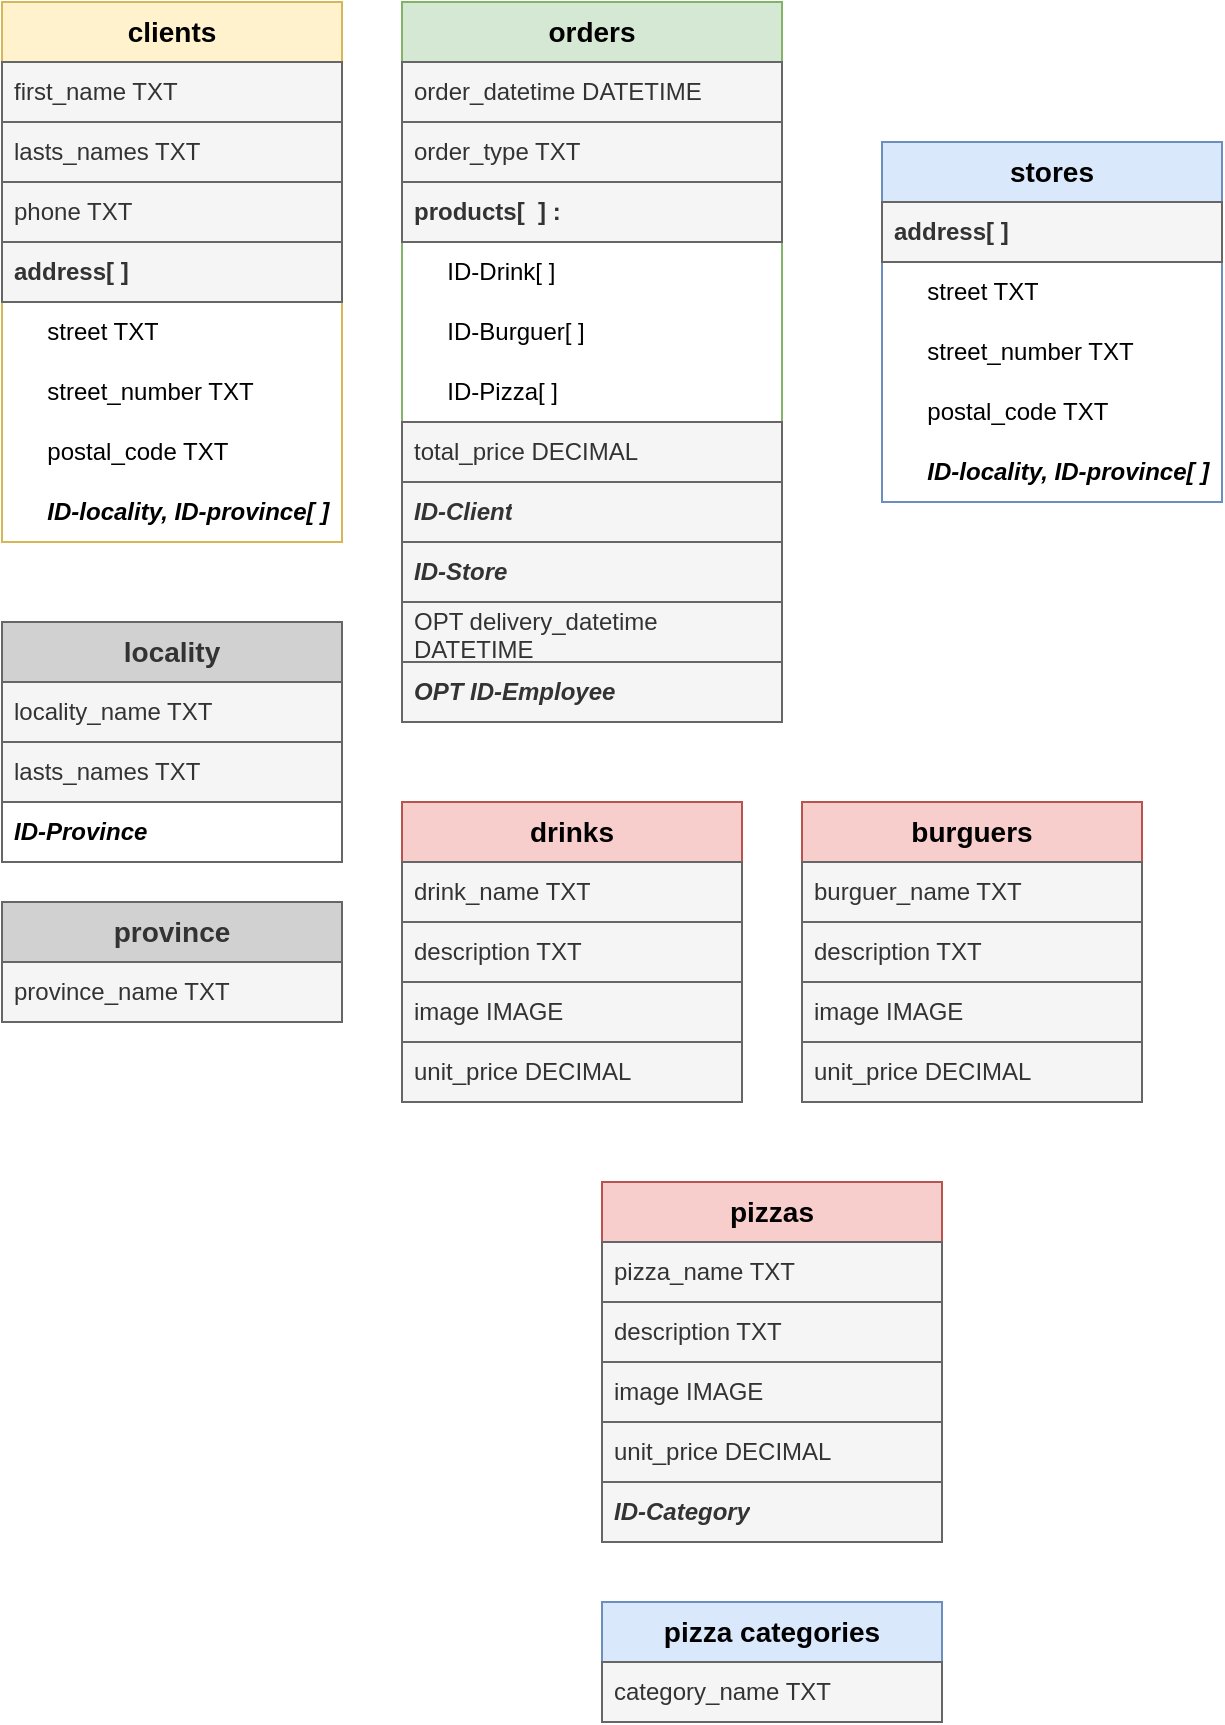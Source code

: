 <mxfile version="20.8.10" type="github">
  <diagram id="R2lEEEUBdFMjLlhIrx00" name="Page-1">
    <mxGraphModel dx="284" dy="559" grid="1" gridSize="10" guides="1" tooltips="1" connect="1" arrows="1" fold="1" page="1" pageScale="1" pageWidth="850" pageHeight="1100" math="0" shadow="0" extFonts="Permanent Marker^https://fonts.googleapis.com/css?family=Permanent+Marker">
      <root>
        <mxCell id="0" />
        <mxCell id="1" parent="0" />
        <mxCell id="4Tp2cE7tr-_zZFkU7K3h-1" value="&lt;font style=&quot;font-size: 14px;&quot;&gt;&lt;b&gt;clients&lt;/b&gt;&lt;/font&gt;" style="swimlane;fontStyle=0;childLayout=stackLayout;horizontal=1;startSize=30;horizontalStack=0;resizeParent=1;resizeParentMax=0;resizeLast=0;collapsible=1;marginBottom=0;whiteSpace=wrap;html=1;fillColor=#fff2cc;strokeColor=#d6b656;" vertex="1" parent="1">
          <mxGeometry x="70" y="130" width="170" height="270" as="geometry" />
        </mxCell>
        <mxCell id="4Tp2cE7tr-_zZFkU7K3h-2" value="first_name TXT" style="text;strokeColor=#666666;fillColor=#f5f5f5;align=left;verticalAlign=middle;spacingLeft=4;spacingRight=4;overflow=hidden;points=[[0,0.5],[1,0.5]];portConstraint=eastwest;rotatable=0;whiteSpace=wrap;html=1;fontColor=#333333;" vertex="1" parent="4Tp2cE7tr-_zZFkU7K3h-1">
          <mxGeometry y="30" width="170" height="30" as="geometry" />
        </mxCell>
        <mxCell id="4Tp2cE7tr-_zZFkU7K3h-3" value="&lt;div&gt;lasts_names TXT&lt;/div&gt;" style="text;strokeColor=#666666;fillColor=#f5f5f5;align=left;verticalAlign=middle;spacingLeft=4;spacingRight=4;overflow=hidden;points=[[0,0.5],[1,0.5]];portConstraint=eastwest;rotatable=0;whiteSpace=wrap;html=1;fontColor=#333333;" vertex="1" parent="4Tp2cE7tr-_zZFkU7K3h-1">
          <mxGeometry y="60" width="170" height="30" as="geometry" />
        </mxCell>
        <mxCell id="4Tp2cE7tr-_zZFkU7K3h-18" value="phone TXT" style="text;strokeColor=#666666;fillColor=#f5f5f5;align=left;verticalAlign=middle;spacingLeft=4;spacingRight=4;overflow=hidden;points=[[0,0.5],[1,0.5]];portConstraint=eastwest;rotatable=0;whiteSpace=wrap;html=1;fontColor=#333333;" vertex="1" parent="4Tp2cE7tr-_zZFkU7K3h-1">
          <mxGeometry y="90" width="170" height="30" as="geometry" />
        </mxCell>
        <mxCell id="4Tp2cE7tr-_zZFkU7K3h-11" value="&lt;b&gt;address[ ]&lt;/b&gt;" style="text;strokeColor=#666666;fillColor=#f5f5f5;align=left;verticalAlign=middle;spacingLeft=4;spacingRight=4;overflow=hidden;points=[[0,0.5],[1,0.5]];portConstraint=eastwest;rotatable=0;whiteSpace=wrap;html=1;fontColor=#333333;" vertex="1" parent="4Tp2cE7tr-_zZFkU7K3h-1">
          <mxGeometry y="120" width="170" height="30" as="geometry" />
        </mxCell>
        <mxCell id="4Tp2cE7tr-_zZFkU7K3h-19" value="&amp;nbsp;&amp;nbsp;&amp;nbsp;&amp;nbsp; street TXT" style="text;align=left;verticalAlign=middle;spacingLeft=4;spacingRight=4;overflow=hidden;points=[[0,0.5],[1,0.5]];portConstraint=eastwest;rotatable=0;whiteSpace=wrap;html=1;" vertex="1" parent="4Tp2cE7tr-_zZFkU7K3h-1">
          <mxGeometry y="150" width="170" height="30" as="geometry" />
        </mxCell>
        <mxCell id="4Tp2cE7tr-_zZFkU7K3h-20" value="&amp;nbsp;&amp;nbsp;&amp;nbsp;&amp;nbsp; street_number TXT" style="text;align=left;verticalAlign=middle;spacingLeft=4;spacingRight=4;overflow=hidden;points=[[0,0.5],[1,0.5]];portConstraint=eastwest;rotatable=0;whiteSpace=wrap;html=1;" vertex="1" parent="4Tp2cE7tr-_zZFkU7K3h-1">
          <mxGeometry y="180" width="170" height="30" as="geometry" />
        </mxCell>
        <mxCell id="4Tp2cE7tr-_zZFkU7K3h-16" value="&amp;nbsp;&amp;nbsp;&amp;nbsp;&amp;nbsp; postal_code TXT" style="text;align=left;verticalAlign=middle;spacingLeft=4;spacingRight=4;overflow=hidden;points=[[0,0.5],[1,0.5]];portConstraint=eastwest;rotatable=0;whiteSpace=wrap;html=1;" vertex="1" parent="4Tp2cE7tr-_zZFkU7K3h-1">
          <mxGeometry y="210" width="170" height="30" as="geometry" />
        </mxCell>
        <mxCell id="4Tp2cE7tr-_zZFkU7K3h-17" value="&amp;nbsp;&amp;nbsp;&amp;nbsp;&amp;nbsp; &lt;i&gt;&lt;b&gt;ID-locality, ID-province[ ]&lt;/b&gt;&lt;/i&gt;" style="text;align=left;verticalAlign=middle;spacingLeft=4;spacingRight=4;overflow=hidden;points=[[0,0.5],[1,0.5]];portConstraint=eastwest;rotatable=0;whiteSpace=wrap;html=1;" vertex="1" parent="4Tp2cE7tr-_zZFkU7K3h-1">
          <mxGeometry y="240" width="170" height="30" as="geometry" />
        </mxCell>
        <mxCell id="4Tp2cE7tr-_zZFkU7K3h-5" value="&lt;font size=&quot;1&quot;&gt;&lt;b style=&quot;font-size: 14px;&quot;&gt;orders&lt;/b&gt;&lt;/font&gt;" style="swimlane;fontStyle=0;childLayout=stackLayout;horizontal=1;startSize=30;horizontalStack=0;resizeParent=1;resizeParentMax=0;resizeLast=0;collapsible=1;marginBottom=0;whiteSpace=wrap;html=1;fillColor=#d5e8d4;strokeColor=#82b366;" vertex="1" parent="1">
          <mxGeometry x="270" y="130" width="190" height="360" as="geometry" />
        </mxCell>
        <mxCell id="4Tp2cE7tr-_zZFkU7K3h-6" value="order_datetime DATETIME" style="text;strokeColor=#666666;fillColor=#f5f5f5;align=left;verticalAlign=middle;spacingLeft=4;spacingRight=4;overflow=hidden;points=[[0,0.5],[1,0.5]];portConstraint=eastwest;rotatable=0;whiteSpace=wrap;html=1;fontColor=#333333;" vertex="1" parent="4Tp2cE7tr-_zZFkU7K3h-5">
          <mxGeometry y="30" width="190" height="30" as="geometry" />
        </mxCell>
        <mxCell id="4Tp2cE7tr-_zZFkU7K3h-13" value="&lt;div&gt;order_type TXT&lt;/div&gt;" style="text;strokeColor=#666666;fillColor=#f5f5f5;align=left;verticalAlign=middle;spacingLeft=4;spacingRight=4;overflow=hidden;points=[[0,0.5],[1,0.5]];portConstraint=eastwest;rotatable=0;whiteSpace=wrap;html=1;fontColor=#333333;" vertex="1" parent="4Tp2cE7tr-_zZFkU7K3h-5">
          <mxGeometry y="60" width="190" height="30" as="geometry" />
        </mxCell>
        <mxCell id="4Tp2cE7tr-_zZFkU7K3h-44" value="&lt;b&gt;products[&amp;nbsp; ] :&lt;/b&gt;" style="text;strokeColor=#666666;fillColor=#f5f5f5;align=left;verticalAlign=middle;spacingLeft=4;spacingRight=4;overflow=hidden;points=[[0,0.5],[1,0.5]];portConstraint=eastwest;rotatable=0;whiteSpace=wrap;html=1;fontColor=#333333;" vertex="1" parent="4Tp2cE7tr-_zZFkU7K3h-5">
          <mxGeometry y="90" width="190" height="30" as="geometry" />
        </mxCell>
        <mxCell id="4Tp2cE7tr-_zZFkU7K3h-45" value="&amp;nbsp;&amp;nbsp;&amp;nbsp;&amp;nbsp; ID-Drink[ ]" style="text;align=left;verticalAlign=middle;spacingLeft=4;spacingRight=4;overflow=hidden;points=[[0,0.5],[1,0.5]];portConstraint=eastwest;rotatable=0;whiteSpace=wrap;html=1;" vertex="1" parent="4Tp2cE7tr-_zZFkU7K3h-5">
          <mxGeometry y="120" width="190" height="30" as="geometry" />
        </mxCell>
        <mxCell id="4Tp2cE7tr-_zZFkU7K3h-46" value="&amp;nbsp;&amp;nbsp;&amp;nbsp;&amp;nbsp; ID-Burguer[ ]" style="text;align=left;verticalAlign=middle;spacingLeft=4;spacingRight=4;overflow=hidden;points=[[0,0.5],[1,0.5]];portConstraint=eastwest;rotatable=0;whiteSpace=wrap;html=1;" vertex="1" parent="4Tp2cE7tr-_zZFkU7K3h-5">
          <mxGeometry y="150" width="190" height="30" as="geometry" />
        </mxCell>
        <mxCell id="4Tp2cE7tr-_zZFkU7K3h-47" value="&amp;nbsp;&amp;nbsp;&amp;nbsp;&amp;nbsp; ID-Pizza[ ]" style="text;align=left;verticalAlign=middle;spacingLeft=4;spacingRight=4;overflow=hidden;points=[[0,0.5],[1,0.5]];portConstraint=eastwest;rotatable=0;whiteSpace=wrap;html=1;" vertex="1" parent="4Tp2cE7tr-_zZFkU7K3h-5">
          <mxGeometry y="180" width="190" height="30" as="geometry" />
        </mxCell>
        <mxCell id="4Tp2cE7tr-_zZFkU7K3h-14" value="total_price DECIMAL" style="text;strokeColor=#666666;fillColor=#f5f5f5;align=left;verticalAlign=middle;spacingLeft=4;spacingRight=4;overflow=hidden;points=[[0,0.5],[1,0.5]];portConstraint=eastwest;rotatable=0;whiteSpace=wrap;html=1;fontColor=#333333;" vertex="1" parent="4Tp2cE7tr-_zZFkU7K3h-5">
          <mxGeometry y="210" width="190" height="30" as="geometry" />
        </mxCell>
        <mxCell id="4Tp2cE7tr-_zZFkU7K3h-9" value="&lt;i&gt;&lt;b&gt;ID-Client&lt;/b&gt;&lt;/i&gt;" style="text;strokeColor=#666666;fillColor=#f5f5f5;align=left;verticalAlign=middle;spacingLeft=4;spacingRight=4;overflow=hidden;points=[[0,0.5],[1,0.5]];portConstraint=eastwest;rotatable=0;whiteSpace=wrap;html=1;fontColor=#333333;" vertex="1" parent="4Tp2cE7tr-_zZFkU7K3h-5">
          <mxGeometry y="240" width="190" height="30" as="geometry" />
        </mxCell>
        <mxCell id="4Tp2cE7tr-_zZFkU7K3h-34" value="&lt;i&gt;&lt;b&gt;ID-Store&lt;/b&gt;&lt;/i&gt;" style="text;strokeColor=#666666;fillColor=#f5f5f5;align=left;verticalAlign=middle;spacingLeft=4;spacingRight=4;overflow=hidden;points=[[0,0.5],[1,0.5]];portConstraint=eastwest;rotatable=0;whiteSpace=wrap;html=1;fontColor=#333333;" vertex="1" parent="4Tp2cE7tr-_zZFkU7K3h-5">
          <mxGeometry y="270" width="190" height="30" as="geometry" />
        </mxCell>
        <mxCell id="4Tp2cE7tr-_zZFkU7K3h-10" value="OPT delivery_datetime DATETIME" style="text;strokeColor=#666666;fillColor=#f5f5f5;align=left;verticalAlign=middle;spacingLeft=4;spacingRight=4;overflow=hidden;points=[[0,0.5],[1,0.5]];portConstraint=eastwest;rotatable=0;whiteSpace=wrap;html=1;fontColor=#333333;" vertex="1" parent="4Tp2cE7tr-_zZFkU7K3h-5">
          <mxGeometry y="300" width="190" height="30" as="geometry" />
        </mxCell>
        <mxCell id="4Tp2cE7tr-_zZFkU7K3h-35" value="&lt;i&gt;&lt;b&gt;OPT&lt;/b&gt;&lt;/i&gt; &lt;i&gt;&lt;b&gt;ID-Employee&lt;/b&gt;&lt;/i&gt;" style="text;strokeColor=#666666;fillColor=#f5f5f5;align=left;verticalAlign=middle;spacingLeft=4;spacingRight=4;overflow=hidden;points=[[0,0.5],[1,0.5]];portConstraint=eastwest;rotatable=0;whiteSpace=wrap;html=1;fontColor=#333333;" vertex="1" parent="4Tp2cE7tr-_zZFkU7K3h-5">
          <mxGeometry y="330" width="190" height="30" as="geometry" />
        </mxCell>
        <mxCell id="4Tp2cE7tr-_zZFkU7K3h-21" value="&lt;font style=&quot;font-size: 14px;&quot;&gt;&lt;b&gt;locality&lt;/b&gt;&lt;/font&gt;" style="swimlane;fontStyle=0;childLayout=stackLayout;horizontal=1;startSize=30;horizontalStack=0;resizeParent=1;resizeParentMax=0;resizeLast=0;collapsible=1;marginBottom=0;whiteSpace=wrap;html=1;fillColor=#D1D1D1;strokeColor=#666666;fontColor=#333333;" vertex="1" parent="1">
          <mxGeometry x="70" y="440" width="170" height="120" as="geometry" />
        </mxCell>
        <mxCell id="4Tp2cE7tr-_zZFkU7K3h-22" value="locality_name TXT" style="text;strokeColor=#666666;fillColor=#f5f5f5;align=left;verticalAlign=middle;spacingLeft=4;spacingRight=4;overflow=hidden;points=[[0,0.5],[1,0.5]];portConstraint=eastwest;rotatable=0;whiteSpace=wrap;html=1;fontColor=#333333;" vertex="1" parent="4Tp2cE7tr-_zZFkU7K3h-21">
          <mxGeometry y="30" width="170" height="30" as="geometry" />
        </mxCell>
        <mxCell id="4Tp2cE7tr-_zZFkU7K3h-23" value="&lt;div&gt;lasts_names TXT&lt;/div&gt;" style="text;strokeColor=#666666;fillColor=#f5f5f5;align=left;verticalAlign=middle;spacingLeft=4;spacingRight=4;overflow=hidden;points=[[0,0.5],[1,0.5]];portConstraint=eastwest;rotatable=0;whiteSpace=wrap;html=1;fontColor=#333333;" vertex="1" parent="4Tp2cE7tr-_zZFkU7K3h-21">
          <mxGeometry y="60" width="170" height="30" as="geometry" />
        </mxCell>
        <mxCell id="4Tp2cE7tr-_zZFkU7K3h-29" value="&lt;i&gt;&lt;b&gt;ID-Province&lt;br&gt;&lt;/b&gt;&lt;/i&gt;" style="text;align=left;verticalAlign=middle;spacingLeft=4;spacingRight=4;overflow=hidden;points=[[0,0.5],[1,0.5]];portConstraint=eastwest;rotatable=0;whiteSpace=wrap;html=1;" vertex="1" parent="4Tp2cE7tr-_zZFkU7K3h-21">
          <mxGeometry y="90" width="170" height="30" as="geometry" />
        </mxCell>
        <mxCell id="4Tp2cE7tr-_zZFkU7K3h-30" value="&lt;font style=&quot;font-size: 14px;&quot;&gt;&lt;b&gt;province&lt;/b&gt;&lt;/font&gt;" style="swimlane;fontStyle=0;childLayout=stackLayout;horizontal=1;startSize=30;horizontalStack=0;resizeParent=1;resizeParentMax=0;resizeLast=0;collapsible=1;marginBottom=0;whiteSpace=wrap;html=1;fillColor=#D1D1D1;strokeColor=#666666;fontColor=#333333;" vertex="1" parent="1">
          <mxGeometry x="70" y="580" width="170" height="60" as="geometry" />
        </mxCell>
        <mxCell id="4Tp2cE7tr-_zZFkU7K3h-31" value="province_name TXT" style="text;strokeColor=#666666;fillColor=#f5f5f5;align=left;verticalAlign=middle;spacingLeft=4;spacingRight=4;overflow=hidden;points=[[0,0.5],[1,0.5]];portConstraint=eastwest;rotatable=0;whiteSpace=wrap;html=1;fontColor=#333333;" vertex="1" parent="4Tp2cE7tr-_zZFkU7K3h-30">
          <mxGeometry y="30" width="170" height="30" as="geometry" />
        </mxCell>
        <mxCell id="4Tp2cE7tr-_zZFkU7K3h-36" value="&lt;font size=&quot;1&quot;&gt;&lt;b style=&quot;font-size: 14px;&quot;&gt;drinks&lt;/b&gt;&lt;/font&gt;" style="swimlane;fontStyle=0;childLayout=stackLayout;horizontal=1;startSize=30;horizontalStack=0;resizeParent=1;resizeParentMax=0;resizeLast=0;collapsible=1;marginBottom=0;whiteSpace=wrap;html=1;fillColor=#f8cecc;strokeColor=#b85450;" vertex="1" parent="1">
          <mxGeometry x="270" y="530" width="170" height="150" as="geometry" />
        </mxCell>
        <mxCell id="4Tp2cE7tr-_zZFkU7K3h-37" value="drink_name TXT" style="text;strokeColor=#666666;fillColor=#f5f5f5;align=left;verticalAlign=middle;spacingLeft=4;spacingRight=4;overflow=hidden;points=[[0,0.5],[1,0.5]];portConstraint=eastwest;rotatable=0;whiteSpace=wrap;html=1;fontColor=#333333;" vertex="1" parent="4Tp2cE7tr-_zZFkU7K3h-36">
          <mxGeometry y="30" width="170" height="30" as="geometry" />
        </mxCell>
        <mxCell id="4Tp2cE7tr-_zZFkU7K3h-38" value="description TXT" style="text;strokeColor=#666666;fillColor=#f5f5f5;align=left;verticalAlign=middle;spacingLeft=4;spacingRight=4;overflow=hidden;points=[[0,0.5],[1,0.5]];portConstraint=eastwest;rotatable=0;whiteSpace=wrap;html=1;fontColor=#333333;" vertex="1" parent="4Tp2cE7tr-_zZFkU7K3h-36">
          <mxGeometry y="60" width="170" height="30" as="geometry" />
        </mxCell>
        <mxCell id="4Tp2cE7tr-_zZFkU7K3h-39" value="image IMAGE" style="text;strokeColor=#666666;fillColor=#f5f5f5;align=left;verticalAlign=middle;spacingLeft=4;spacingRight=4;overflow=hidden;points=[[0,0.5],[1,0.5]];portConstraint=eastwest;rotatable=0;whiteSpace=wrap;html=1;fontColor=#333333;" vertex="1" parent="4Tp2cE7tr-_zZFkU7K3h-36">
          <mxGeometry y="90" width="170" height="30" as="geometry" />
        </mxCell>
        <mxCell id="4Tp2cE7tr-_zZFkU7K3h-40" value="unit_price DECIMAL" style="text;strokeColor=#666666;fillColor=#f5f5f5;align=left;verticalAlign=middle;spacingLeft=4;spacingRight=4;overflow=hidden;points=[[0,0.5],[1,0.5]];portConstraint=eastwest;rotatable=0;whiteSpace=wrap;html=1;fontColor=#333333;" vertex="1" parent="4Tp2cE7tr-_zZFkU7K3h-36">
          <mxGeometry y="120" width="170" height="30" as="geometry" />
        </mxCell>
        <mxCell id="4Tp2cE7tr-_zZFkU7K3h-48" value="&lt;font style=&quot;font-size: 14px;&quot;&gt;&lt;b&gt;burguers&lt;/b&gt;&lt;/font&gt;" style="swimlane;fontStyle=0;childLayout=stackLayout;horizontal=1;startSize=30;horizontalStack=0;resizeParent=1;resizeParentMax=0;resizeLast=0;collapsible=1;marginBottom=0;whiteSpace=wrap;html=1;fillColor=#f8cecc;strokeColor=#b85450;" vertex="1" parent="1">
          <mxGeometry x="470" y="530" width="170" height="150" as="geometry" />
        </mxCell>
        <mxCell id="4Tp2cE7tr-_zZFkU7K3h-49" value="burguer_name TXT" style="text;strokeColor=#666666;fillColor=#f5f5f5;align=left;verticalAlign=middle;spacingLeft=4;spacingRight=4;overflow=hidden;points=[[0,0.5],[1,0.5]];portConstraint=eastwest;rotatable=0;whiteSpace=wrap;html=1;fontColor=#333333;" vertex="1" parent="4Tp2cE7tr-_zZFkU7K3h-48">
          <mxGeometry y="30" width="170" height="30" as="geometry" />
        </mxCell>
        <mxCell id="4Tp2cE7tr-_zZFkU7K3h-50" value="description TXT" style="text;strokeColor=#666666;fillColor=#f5f5f5;align=left;verticalAlign=middle;spacingLeft=4;spacingRight=4;overflow=hidden;points=[[0,0.5],[1,0.5]];portConstraint=eastwest;rotatable=0;whiteSpace=wrap;html=1;fontColor=#333333;" vertex="1" parent="4Tp2cE7tr-_zZFkU7K3h-48">
          <mxGeometry y="60" width="170" height="30" as="geometry" />
        </mxCell>
        <mxCell id="4Tp2cE7tr-_zZFkU7K3h-51" value="image IMAGE" style="text;strokeColor=#666666;fillColor=#f5f5f5;align=left;verticalAlign=middle;spacingLeft=4;spacingRight=4;overflow=hidden;points=[[0,0.5],[1,0.5]];portConstraint=eastwest;rotatable=0;whiteSpace=wrap;html=1;fontColor=#333333;" vertex="1" parent="4Tp2cE7tr-_zZFkU7K3h-48">
          <mxGeometry y="90" width="170" height="30" as="geometry" />
        </mxCell>
        <mxCell id="4Tp2cE7tr-_zZFkU7K3h-52" value="unit_price DECIMAL" style="text;strokeColor=#666666;fillColor=#f5f5f5;align=left;verticalAlign=middle;spacingLeft=4;spacingRight=4;overflow=hidden;points=[[0,0.5],[1,0.5]];portConstraint=eastwest;rotatable=0;whiteSpace=wrap;html=1;fontColor=#333333;" vertex="1" parent="4Tp2cE7tr-_zZFkU7K3h-48">
          <mxGeometry y="120" width="170" height="30" as="geometry" />
        </mxCell>
        <mxCell id="4Tp2cE7tr-_zZFkU7K3h-54" value="&lt;font size=&quot;1&quot;&gt;&lt;b style=&quot;font-size: 14px;&quot;&gt;pizzas&lt;/b&gt;&lt;/font&gt;" style="swimlane;fontStyle=0;childLayout=stackLayout;horizontal=1;startSize=30;horizontalStack=0;resizeParent=1;resizeParentMax=0;resizeLast=0;collapsible=1;marginBottom=0;whiteSpace=wrap;html=1;fillColor=#f8cecc;strokeColor=#b85450;" vertex="1" parent="1">
          <mxGeometry x="370" y="720" width="170" height="180" as="geometry" />
        </mxCell>
        <mxCell id="4Tp2cE7tr-_zZFkU7K3h-55" value="pizza_name TXT" style="text;strokeColor=#666666;fillColor=#f5f5f5;align=left;verticalAlign=middle;spacingLeft=4;spacingRight=4;overflow=hidden;points=[[0,0.5],[1,0.5]];portConstraint=eastwest;rotatable=0;whiteSpace=wrap;html=1;fontColor=#333333;" vertex="1" parent="4Tp2cE7tr-_zZFkU7K3h-54">
          <mxGeometry y="30" width="170" height="30" as="geometry" />
        </mxCell>
        <mxCell id="4Tp2cE7tr-_zZFkU7K3h-56" value="description TXT" style="text;strokeColor=#666666;fillColor=#f5f5f5;align=left;verticalAlign=middle;spacingLeft=4;spacingRight=4;overflow=hidden;points=[[0,0.5],[1,0.5]];portConstraint=eastwest;rotatable=0;whiteSpace=wrap;html=1;fontColor=#333333;" vertex="1" parent="4Tp2cE7tr-_zZFkU7K3h-54">
          <mxGeometry y="60" width="170" height="30" as="geometry" />
        </mxCell>
        <mxCell id="4Tp2cE7tr-_zZFkU7K3h-57" value="image IMAGE" style="text;strokeColor=#666666;fillColor=#f5f5f5;align=left;verticalAlign=middle;spacingLeft=4;spacingRight=4;overflow=hidden;points=[[0,0.5],[1,0.5]];portConstraint=eastwest;rotatable=0;whiteSpace=wrap;html=1;fontColor=#333333;" vertex="1" parent="4Tp2cE7tr-_zZFkU7K3h-54">
          <mxGeometry y="90" width="170" height="30" as="geometry" />
        </mxCell>
        <mxCell id="4Tp2cE7tr-_zZFkU7K3h-58" value="unit_price DECIMAL" style="text;strokeColor=#666666;fillColor=#f5f5f5;align=left;verticalAlign=middle;spacingLeft=4;spacingRight=4;overflow=hidden;points=[[0,0.5],[1,0.5]];portConstraint=eastwest;rotatable=0;whiteSpace=wrap;html=1;fontColor=#333333;" vertex="1" parent="4Tp2cE7tr-_zZFkU7K3h-54">
          <mxGeometry y="120" width="170" height="30" as="geometry" />
        </mxCell>
        <mxCell id="4Tp2cE7tr-_zZFkU7K3h-59" value="&lt;i&gt;&lt;b&gt;ID-Category&lt;/b&gt;&lt;/i&gt;" style="text;strokeColor=#666666;fillColor=#f5f5f5;align=left;verticalAlign=middle;spacingLeft=4;spacingRight=4;overflow=hidden;points=[[0,0.5],[1,0.5]];portConstraint=eastwest;rotatable=0;whiteSpace=wrap;html=1;fontColor=#333333;" vertex="1" parent="4Tp2cE7tr-_zZFkU7K3h-54">
          <mxGeometry y="150" width="170" height="30" as="geometry" />
        </mxCell>
        <mxCell id="4Tp2cE7tr-_zZFkU7K3h-60" value="&lt;font size=&quot;1&quot;&gt;&lt;b style=&quot;font-size: 14px;&quot;&gt;pizza categories&lt;br&gt;&lt;/b&gt;&lt;/font&gt;" style="swimlane;fontStyle=0;childLayout=stackLayout;horizontal=1;startSize=30;horizontalStack=0;resizeParent=1;resizeParentMax=0;resizeLast=0;collapsible=1;marginBottom=0;whiteSpace=wrap;html=1;fillColor=#dae8fc;strokeColor=#6c8ebf;" vertex="1" parent="1">
          <mxGeometry x="370" y="930" width="170" height="60" as="geometry" />
        </mxCell>
        <mxCell id="4Tp2cE7tr-_zZFkU7K3h-61" value="category_name TXT" style="text;strokeColor=#666666;fillColor=#f5f5f5;align=left;verticalAlign=middle;spacingLeft=4;spacingRight=4;overflow=hidden;points=[[0,0.5],[1,0.5]];portConstraint=eastwest;rotatable=0;whiteSpace=wrap;html=1;fontColor=#333333;" vertex="1" parent="4Tp2cE7tr-_zZFkU7K3h-60">
          <mxGeometry y="30" width="170" height="30" as="geometry" />
        </mxCell>
        <mxCell id="4Tp2cE7tr-_zZFkU7K3h-66" value="&lt;font size=&quot;1&quot;&gt;&lt;b style=&quot;font-size: 14px;&quot;&gt;stores&lt;/b&gt;&lt;/font&gt;" style="swimlane;fontStyle=0;childLayout=stackLayout;horizontal=1;startSize=30;horizontalStack=0;resizeParent=1;resizeParentMax=0;resizeLast=0;collapsible=1;marginBottom=0;whiteSpace=wrap;html=1;fillColor=#dae8fc;strokeColor=#6c8ebf;" vertex="1" parent="1">
          <mxGeometry x="510" y="200" width="170" height="180" as="geometry" />
        </mxCell>
        <mxCell id="4Tp2cE7tr-_zZFkU7K3h-76" value="&lt;b&gt;address[ ]&lt;/b&gt;" style="text;strokeColor=#666666;fillColor=#f5f5f5;align=left;verticalAlign=middle;spacingLeft=4;spacingRight=4;overflow=hidden;points=[[0,0.5],[1,0.5]];portConstraint=eastwest;rotatable=0;whiteSpace=wrap;html=1;fontColor=#333333;" vertex="1" parent="4Tp2cE7tr-_zZFkU7K3h-66">
          <mxGeometry y="30" width="170" height="30" as="geometry" />
        </mxCell>
        <mxCell id="4Tp2cE7tr-_zZFkU7K3h-77" value="&amp;nbsp;&amp;nbsp;&amp;nbsp;&amp;nbsp; street TXT" style="text;align=left;verticalAlign=middle;spacingLeft=4;spacingRight=4;overflow=hidden;points=[[0,0.5],[1,0.5]];portConstraint=eastwest;rotatable=0;whiteSpace=wrap;html=1;" vertex="1" parent="4Tp2cE7tr-_zZFkU7K3h-66">
          <mxGeometry y="60" width="170" height="30" as="geometry" />
        </mxCell>
        <mxCell id="4Tp2cE7tr-_zZFkU7K3h-78" value="&amp;nbsp;&amp;nbsp;&amp;nbsp;&amp;nbsp; street_number TXT" style="text;align=left;verticalAlign=middle;spacingLeft=4;spacingRight=4;overflow=hidden;points=[[0,0.5],[1,0.5]];portConstraint=eastwest;rotatable=0;whiteSpace=wrap;html=1;" vertex="1" parent="4Tp2cE7tr-_zZFkU7K3h-66">
          <mxGeometry y="90" width="170" height="30" as="geometry" />
        </mxCell>
        <mxCell id="4Tp2cE7tr-_zZFkU7K3h-79" value="&amp;nbsp;&amp;nbsp;&amp;nbsp;&amp;nbsp; postal_code TXT" style="text;align=left;verticalAlign=middle;spacingLeft=4;spacingRight=4;overflow=hidden;points=[[0,0.5],[1,0.5]];portConstraint=eastwest;rotatable=0;whiteSpace=wrap;html=1;" vertex="1" parent="4Tp2cE7tr-_zZFkU7K3h-66">
          <mxGeometry y="120" width="170" height="30" as="geometry" />
        </mxCell>
        <mxCell id="4Tp2cE7tr-_zZFkU7K3h-80" value="&amp;nbsp;&amp;nbsp;&amp;nbsp;&amp;nbsp; &lt;i&gt;&lt;b&gt;ID-locality, ID-province[ ]&lt;/b&gt;&lt;/i&gt;" style="text;align=left;verticalAlign=middle;spacingLeft=4;spacingRight=4;overflow=hidden;points=[[0,0.5],[1,0.5]];portConstraint=eastwest;rotatable=0;whiteSpace=wrap;html=1;" vertex="1" parent="4Tp2cE7tr-_zZFkU7K3h-66">
          <mxGeometry y="150" width="170" height="30" as="geometry" />
        </mxCell>
      </root>
    </mxGraphModel>
  </diagram>
</mxfile>
